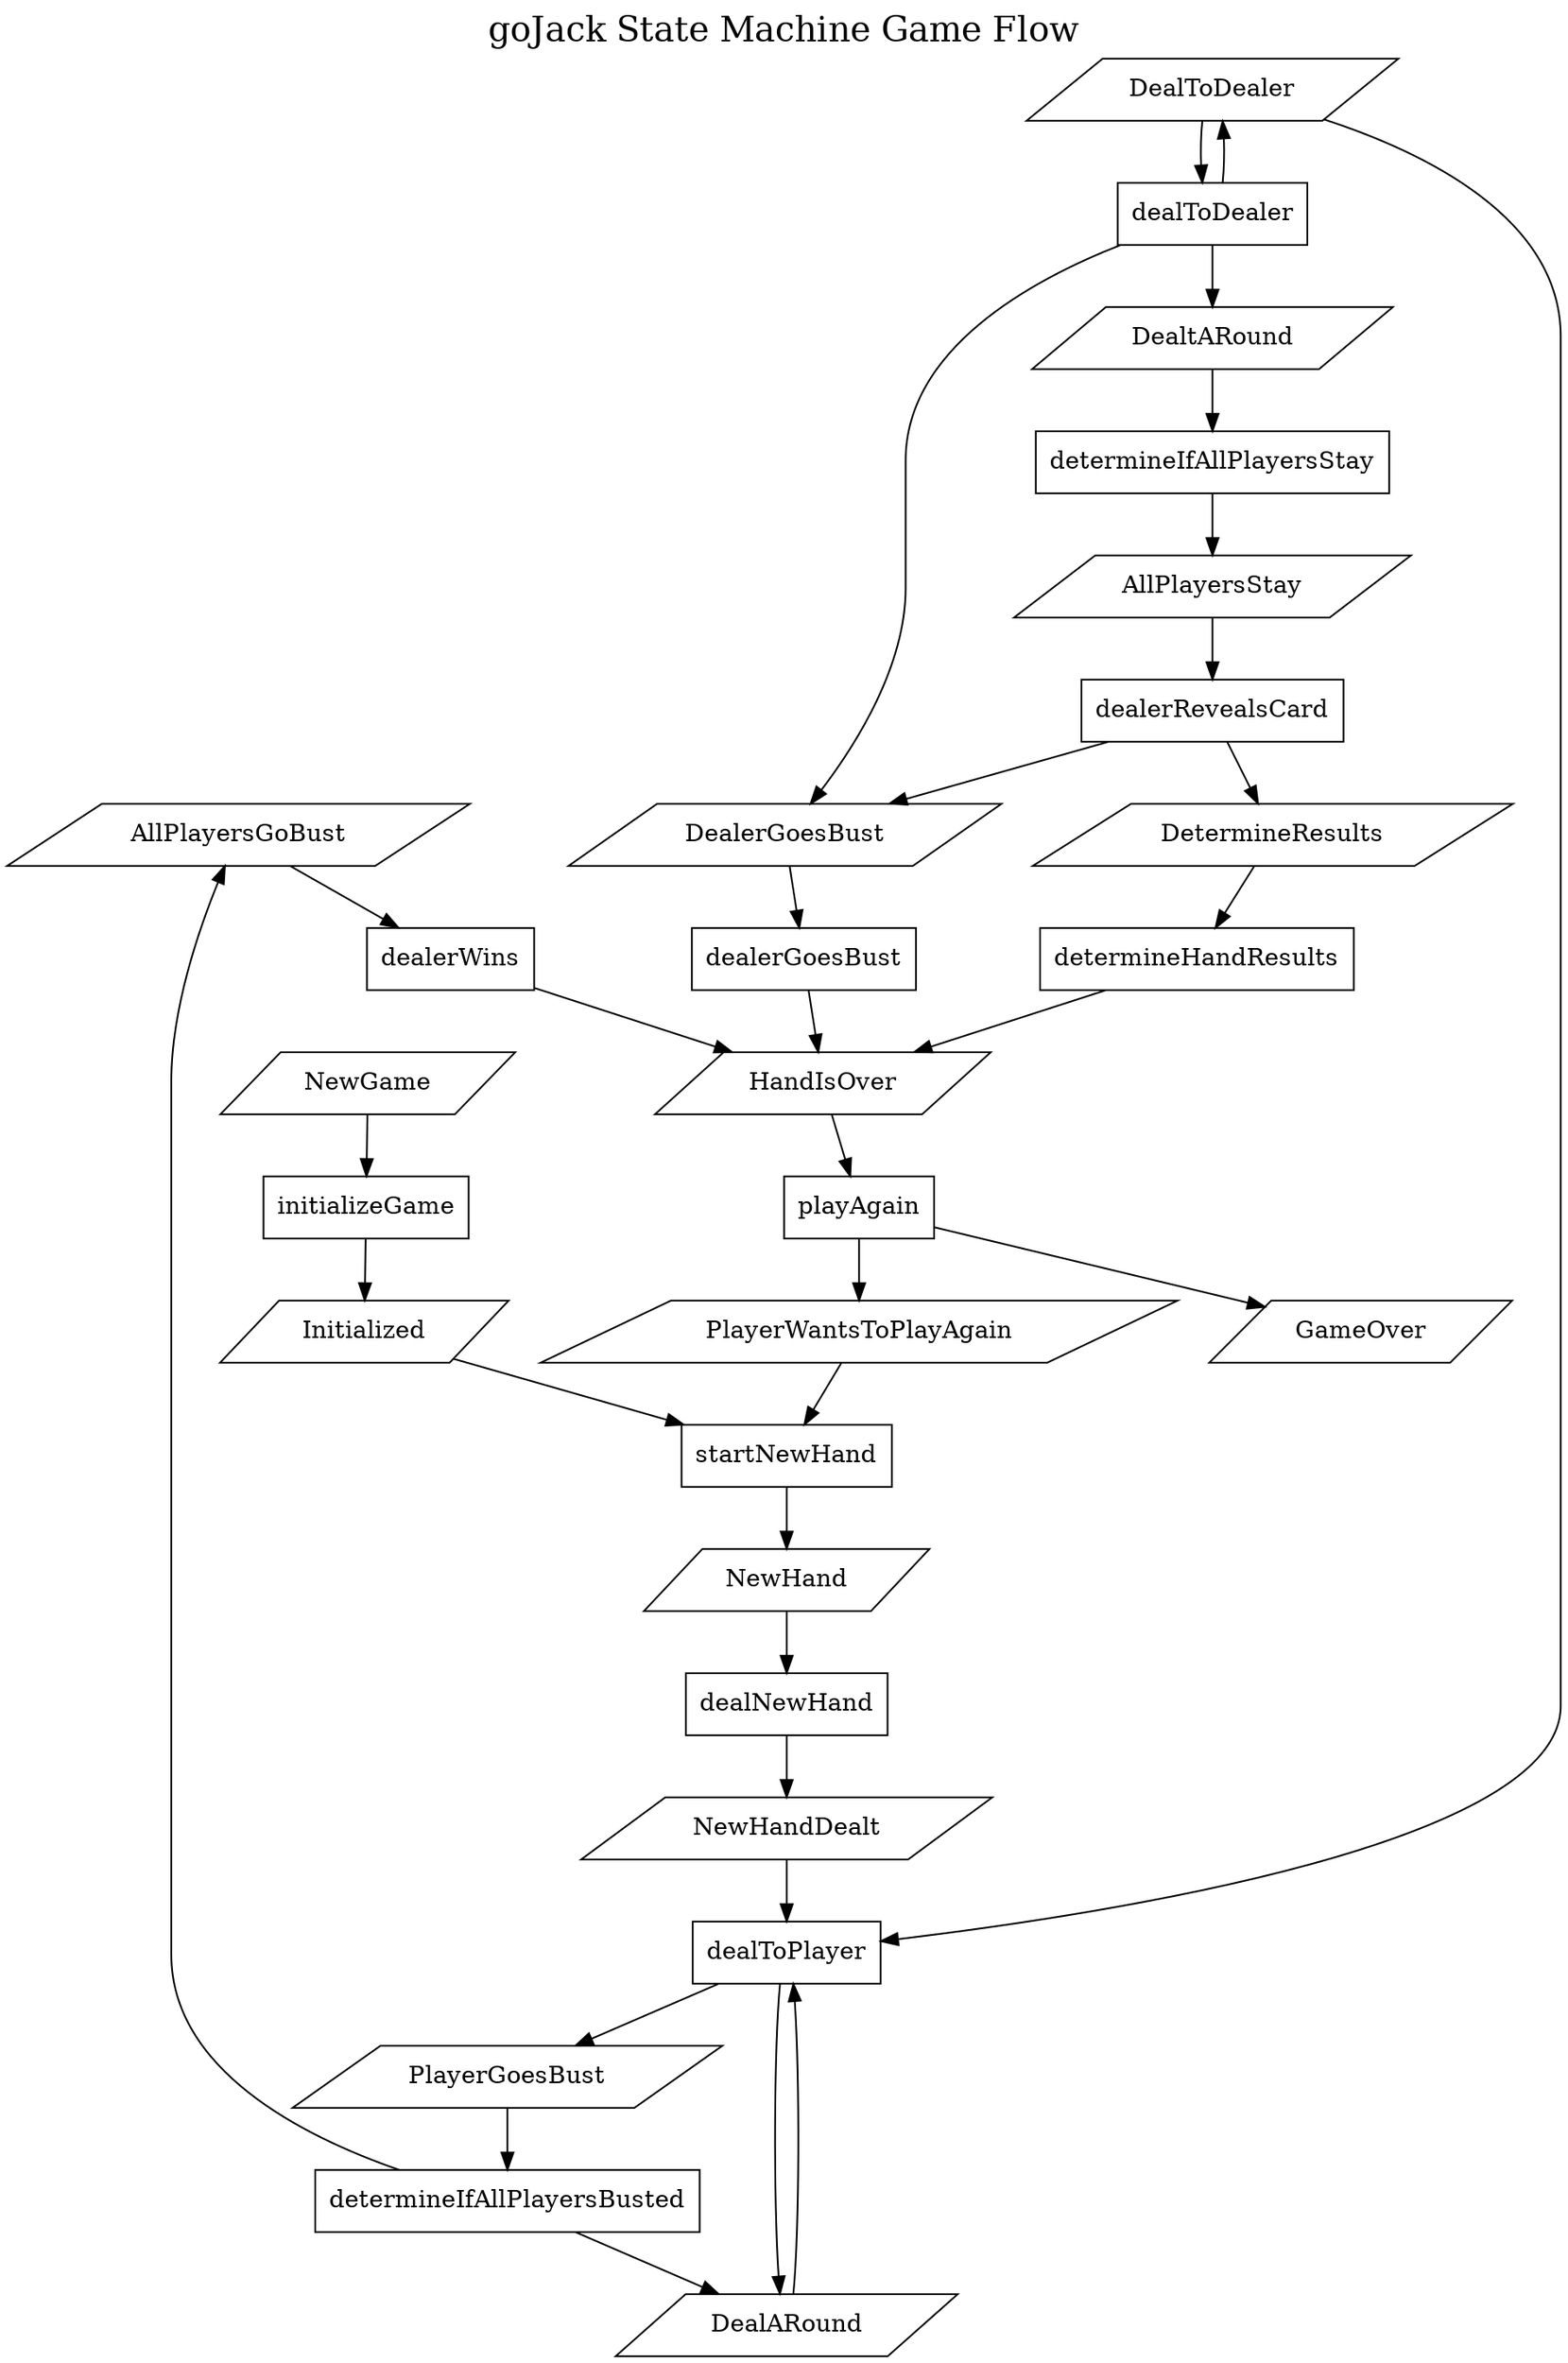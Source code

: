 
#
# This file is created through the execution of graph-game
# do not edit this file.
#
# Copyright (c) Matthew Peters, 2023
#
digraph {
    labelloc=t
    fontsize=20
    label="goJack State Machine Game Flow"
    AllPlayersGoBust [shape="parallelogram"]
    AllPlayersStay [shape="parallelogram"]
    DealARound [shape="parallelogram"]
    DealToDealer [shape="parallelogram"]
    DealerGoesBust [shape="parallelogram"]
    DealtARound [shape="parallelogram"]
    DetermineResults [shape="parallelogram"]
    GameOver [shape="parallelogram"]
    HandIsOver [shape="parallelogram"]
    Initialized [shape="parallelogram"]
    NewGame [shape="parallelogram"]
    NewHand [shape="parallelogram"]
    NewHandDealt [shape="parallelogram"]
    PlayerGoesBust [shape="parallelogram"]
    PlayerWantsToPlayAgain [shape="parallelogram"]

    playAgain [shape="box"]
    determineHandResults [shape="box"]
    dealerWins [shape="box"]
    dealerGoesBust [shape="box"]
    dealerRevealsCard [shape="box"]
    determineIfAllPlayersBusted [shape="box"]
    determineIfAllPlayersStay [shape="box"]
    dealToDealer [shape="box"]
    dealToPlayer [shape="box"]
    dealNewHand [shape="box"]
    startNewHand [shape="box"]
    initializeGame [shape="box"]

    { HandIsOver } -> playAgain -> { PlayerWantsToPlayAgain GameOver }
    { DetermineResults } -> determineHandResults -> { HandIsOver }
    { AllPlayersGoBust } -> dealerWins -> { HandIsOver }
    { DealerGoesBust } -> dealerGoesBust -> { HandIsOver }
    { AllPlayersStay } -> dealerRevealsCard -> { DetermineResults DealerGoesBust }
    { PlayerGoesBust } -> determineIfAllPlayersBusted -> { DealARound AllPlayersGoBust }
    { DealtARound } -> determineIfAllPlayersStay -> { AllPlayersStay }
    { DealToDealer } -> dealToDealer -> { DealToDealer DealtARound DealerGoesBust }
    { DealARound DealToDealer NewHandDealt } -> dealToPlayer -> { DealARound PlayerGoesBust }
    { NewHand } -> dealNewHand -> { NewHandDealt }
    { Initialized PlayerWantsToPlayAgain } -> startNewHand -> { NewHand }
    { NewGame } -> initializeGame -> { Initialized }
}
